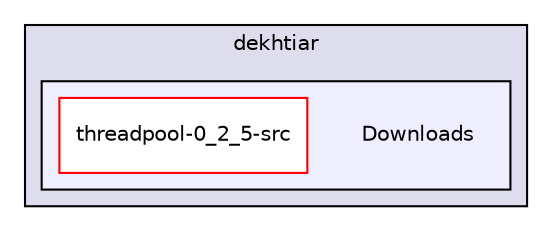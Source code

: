 digraph "C:/Users/dekhtiar/Downloads" {
  compound=true
  node [ fontsize="10", fontname="Helvetica"];
  edge [ labelfontsize="10", labelfontname="Helvetica"];
  subgraph clusterdir_39b78db740f68382f8b98ac809268452 {
    graph [ bgcolor="#ddddee", pencolor="black", label="dekhtiar" fontname="Helvetica", fontsize="10", URL="dir_39b78db740f68382f8b98ac809268452.html"]
  subgraph clusterdir_c638e63b661dc03218f23f4bdb932d82 {
    graph [ bgcolor="#eeeeff", pencolor="black", label="" URL="dir_c638e63b661dc03218f23f4bdb932d82.html"];
    dir_c638e63b661dc03218f23f4bdb932d82 [shape=plaintext label="Downloads"];
    dir_92e0801082930394843c8db43554a6b2 [shape=box label="threadpool-0_2_5-src" color="red" fillcolor="white" style="filled" URL="dir_92e0801082930394843c8db43554a6b2.html"];
  }
  }
}
